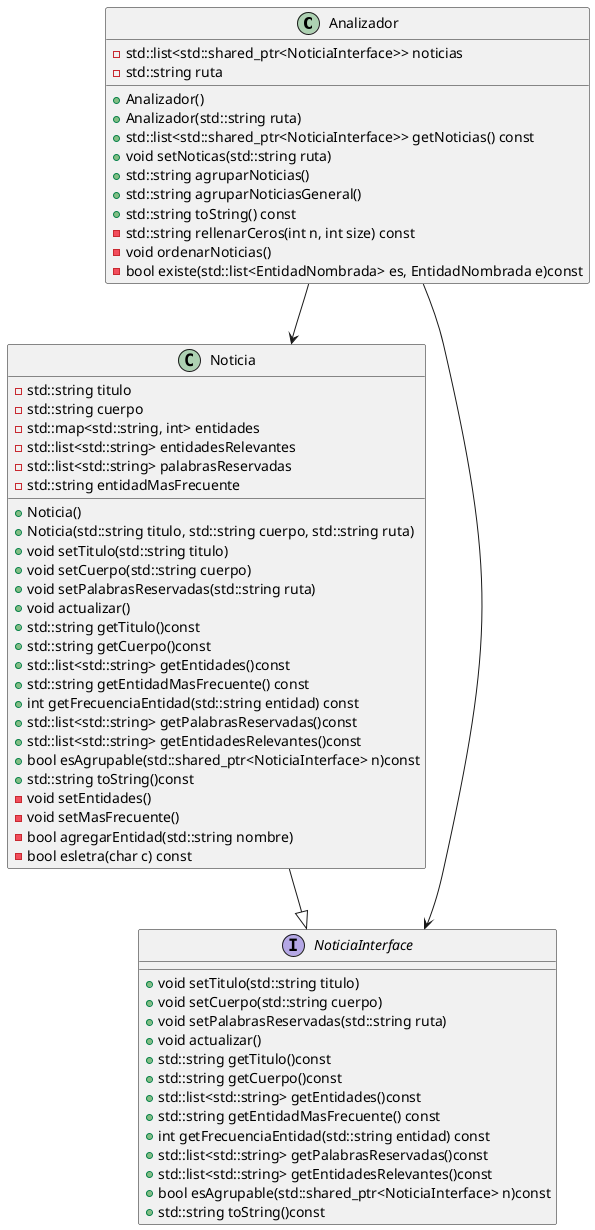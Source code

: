 @startuml
Analizador --> Noticia
Analizador --> NoticiaInterface
Noticia --|> NoticiaInterface

class Analizador {
    -std::list<std::shared_ptr<NoticiaInterface>> noticias
    -std::string ruta
    +Analizador()
    +Analizador(std::string ruta)
    +std::list<std::shared_ptr<NoticiaInterface>> getNoticias() const
    +void setNoticas(std::string ruta)
    +std::string agruparNoticias()
    +std::string agruparNoticiasGeneral()
    +std::string toString() const
    -std::string rellenarCeros(int n, int size) const
    -void ordenarNoticias()
    -bool existe(std::list<EntidadNombrada> es, EntidadNombrada e)const
}
interface NoticiaInterface {
    +void setTitulo(std::string titulo)
    +void setCuerpo(std::string cuerpo)
    +void setPalabrasReservadas(std::string ruta)
    +void actualizar()
    +std::string getTitulo()const
    +std::string getCuerpo()const
    +std::list<std::string> getEntidades()const
    +std::string getEntidadMasFrecuente() const
    +int getFrecuenciaEntidad(std::string entidad) const
    +std::list<std::string> getPalabrasReservadas()const
    +std::list<std::string> getEntidadesRelevantes()const
    +bool esAgrupable(std::shared_ptr<NoticiaInterface> n)const
    +std::string toString()const
}
class Noticia {
    -std::string titulo
    -std::string cuerpo
    -std::map<std::string, int> entidades
    -std::list<std::string> entidadesRelevantes
    -std::list<std::string> palabrasReservadas
    -std::string entidadMasFrecuente
    +Noticia()
    +Noticia(std::string titulo, std::string cuerpo, std::string ruta)
    +void setTitulo(std::string titulo)
    +void setCuerpo(std::string cuerpo)
    +void setPalabrasReservadas(std::string ruta)
    +void actualizar()
    +std::string getTitulo()const
    +std::string getCuerpo()const
    +std::list<std::string> getEntidades()const
    +std::string getEntidadMasFrecuente() const
    +int getFrecuenciaEntidad(std::string entidad) const
    +std::list<std::string> getPalabrasReservadas()const
    +std::list<std::string> getEntidadesRelevantes()const
    +bool esAgrupable(std::shared_ptr<NoticiaInterface> n)const
    +std::string toString()const
    -void setEntidades()
    -void setMasFrecuente()
    -bool agregarEntidad(std::string nombre)
    -bool esletra(char c) const
}
@enduml